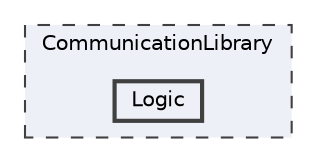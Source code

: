 digraph "CommunicationLibrary/Logic"
{
 // LATEX_PDF_SIZE
  bgcolor="transparent";
  edge [fontname=Helvetica,fontsize=10,labelfontname=Helvetica,labelfontsize=10];
  node [fontname=Helvetica,fontsize=10,shape=box,height=0.2,width=0.4];
  compound=true
  subgraph clusterdir_09bacaa5f41a1292cd7c9ca32099ac35 {
    graph [ bgcolor="#edf0f7", pencolor="grey25", label="CommunicationLibrary", fontname=Helvetica,fontsize=10 style="filled,dashed", URL="dir_09bacaa5f41a1292cd7c9ca32099ac35.html",tooltip=""]
  dir_d7a8f8d13142f4dabe56222b5083e3ba [label="Logic", fillcolor="#edf0f7", color="grey25", style="filled,bold", URL="dir_d7a8f8d13142f4dabe56222b5083e3ba.html",tooltip=""];
  }
}
